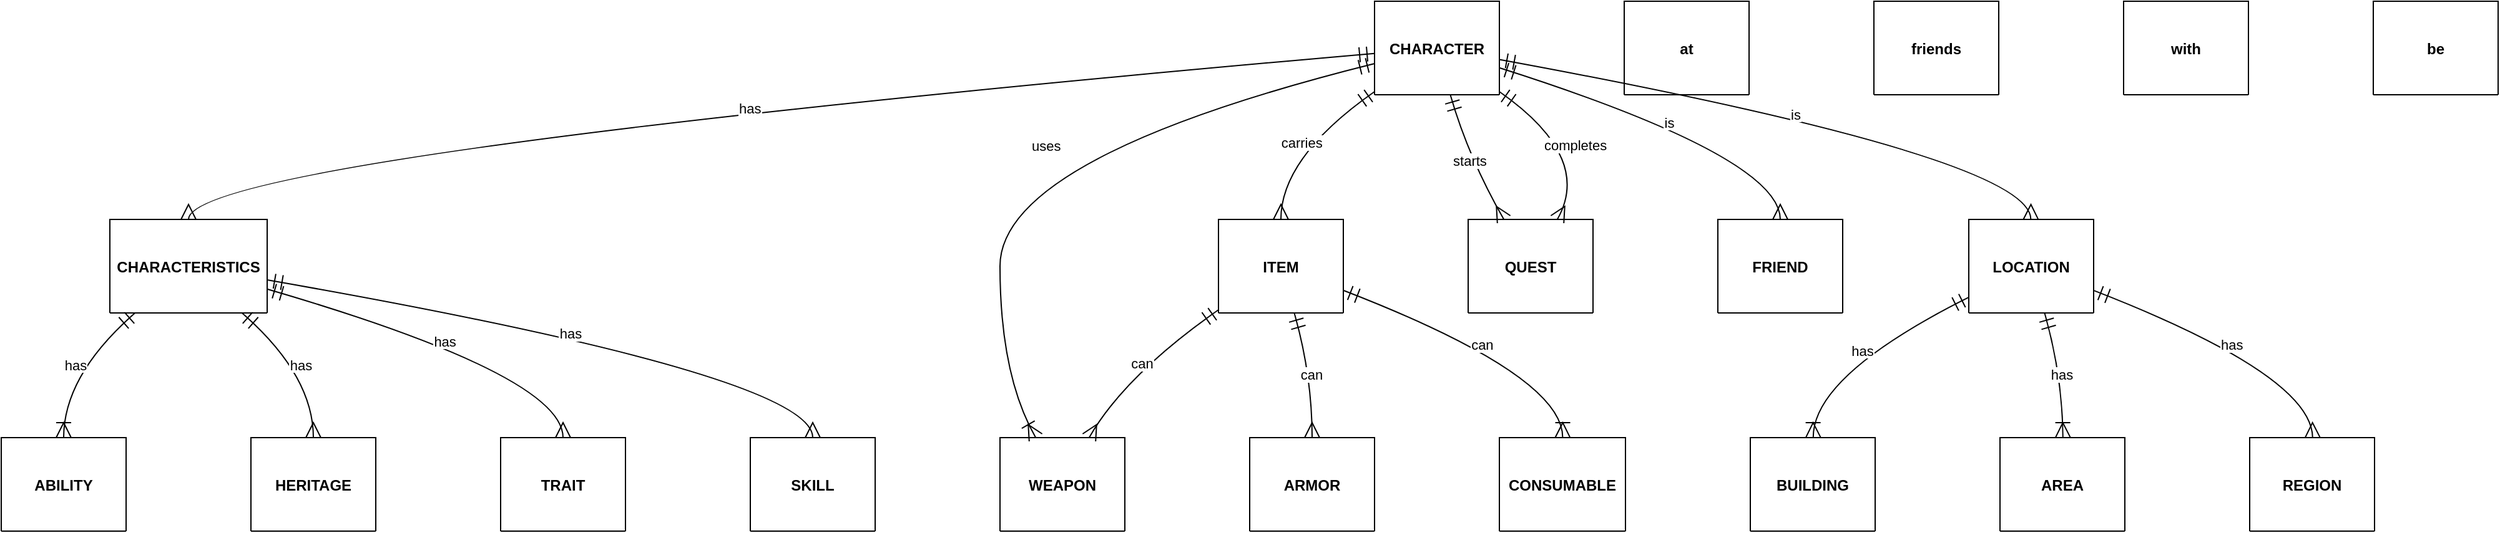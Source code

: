<mxfile version="21.6.6" type="github">
  <diagram name="Page-1" id="jeD8sHWL22kioyvhQh1U">
    <mxGraphModel>
      <root>
        <mxCell id="0" />
        <mxCell id="1" parent="0" />
        <mxCell id="2" value="CHARACTER" style="shape=table;startSize=75;container=1;collapsible=0;childLayout=tableLayout;fixedRows=1;rowLines=1;fontStyle=1;align=center;resizeLast=1;" vertex="1" parent="1">
          <mxGeometry x="1120" y="20" width="100" height="75" as="geometry" />
        </mxCell>
        <mxCell id="3" value="CHARACTERISTICS" style="shape=table;startSize=75;container=1;collapsible=0;childLayout=tableLayout;fixedRows=1;rowLines=1;fontStyle=1;align=center;resizeLast=1;" vertex="1" parent="1">
          <mxGeometry x="107" y="195" width="126" height="75" as="geometry" />
        </mxCell>
        <mxCell id="4" value="WEAPON" style="shape=table;startSize=75;container=1;collapsible=0;childLayout=tableLayout;fixedRows=1;rowLines=1;fontStyle=1;align=center;resizeLast=1;" vertex="1" parent="1">
          <mxGeometry x="820" y="370" width="100" height="75" as="geometry" />
        </mxCell>
        <mxCell id="5" value="ITEM" style="shape=table;startSize=75;container=1;collapsible=0;childLayout=tableLayout;fixedRows=1;rowLines=1;fontStyle=1;align=center;resizeLast=1;" vertex="1" parent="1">
          <mxGeometry x="995" y="195" width="100" height="75" as="geometry" />
        </mxCell>
        <mxCell id="6" value="LOCATION" style="shape=table;startSize=75;container=1;collapsible=0;childLayout=tableLayout;fixedRows=1;rowLines=1;fontStyle=1;align=center;resizeLast=1;" vertex="1" parent="1">
          <mxGeometry x="1596" y="195" width="100" height="75" as="geometry" />
        </mxCell>
        <mxCell id="7" value="at" style="shape=table;startSize=75;container=1;collapsible=0;childLayout=tableLayout;fixedRows=1;rowLines=1;fontStyle=1;align=center;resizeLast=1;" vertex="1" parent="1">
          <mxGeometry x="1320" y="20" width="100" height="75" as="geometry" />
        </mxCell>
        <mxCell id="8" value="QUEST" style="shape=table;startSize=75;container=1;collapsible=0;childLayout=tableLayout;fixedRows=1;rowLines=1;fontStyle=1;align=center;resizeLast=1;" vertex="1" parent="1">
          <mxGeometry x="1195" y="195" width="100" height="75" as="geometry" />
        </mxCell>
        <mxCell id="9" value="FRIEND" style="shape=table;startSize=75;container=1;collapsible=0;childLayout=tableLayout;fixedRows=1;rowLines=1;fontStyle=1;align=center;resizeLast=1;" vertex="1" parent="1">
          <mxGeometry x="1395" y="195" width="100" height="75" as="geometry" />
        </mxCell>
        <mxCell id="10" value="friends" style="shape=table;startSize=75;container=1;collapsible=0;childLayout=tableLayout;fixedRows=1;rowLines=1;fontStyle=1;align=center;resizeLast=1;" vertex="1" parent="1">
          <mxGeometry x="1520" y="20" width="100" height="75" as="geometry" />
        </mxCell>
        <mxCell id="11" value="with" style="shape=table;startSize=75;container=1;collapsible=0;childLayout=tableLayout;fixedRows=1;rowLines=1;fontStyle=1;align=center;resizeLast=1;" vertex="1" parent="1">
          <mxGeometry x="1720" y="20" width="100" height="75" as="geometry" />
        </mxCell>
        <mxCell id="12" value="ABILITY" style="shape=table;startSize=75;container=1;collapsible=0;childLayout=tableLayout;fixedRows=1;rowLines=1;fontStyle=1;align=center;resizeLast=1;" vertex="1" parent="1">
          <mxGeometry x="20" y="370" width="100" height="75" as="geometry" />
        </mxCell>
        <mxCell id="13" value="HERITAGE" style="shape=table;startSize=75;container=1;collapsible=0;childLayout=tableLayout;fixedRows=1;rowLines=1;fontStyle=1;align=center;resizeLast=1;" vertex="1" parent="1">
          <mxGeometry x="220" y="370" width="100" height="75" as="geometry" />
        </mxCell>
        <mxCell id="14" value="TRAIT" style="shape=table;startSize=75;container=1;collapsible=0;childLayout=tableLayout;fixedRows=1;rowLines=1;fontStyle=1;align=center;resizeLast=1;" vertex="1" parent="1">
          <mxGeometry x="420" y="370" width="100" height="75" as="geometry" />
        </mxCell>
        <mxCell id="15" value="SKILL" style="shape=table;startSize=75;container=1;collapsible=0;childLayout=tableLayout;fixedRows=1;rowLines=1;fontStyle=1;align=center;resizeLast=1;" vertex="1" parent="1">
          <mxGeometry x="620" y="370" width="100" height="75" as="geometry" />
        </mxCell>
        <mxCell id="16" value="be" style="shape=table;startSize=75;container=1;collapsible=0;childLayout=tableLayout;fixedRows=1;rowLines=1;fontStyle=1;align=center;resizeLast=1;" vertex="1" parent="1">
          <mxGeometry x="1920" y="20" width="100" height="75" as="geometry" />
        </mxCell>
        <mxCell id="17" value="ARMOR" style="shape=table;startSize=75;container=1;collapsible=0;childLayout=tableLayout;fixedRows=1;rowLines=1;fontStyle=1;align=center;resizeLast=1;" vertex="1" parent="1">
          <mxGeometry x="1020" y="370" width="100" height="75" as="geometry" />
        </mxCell>
        <mxCell id="18" value="CONSUMABLE" style="shape=table;startSize=75;container=1;collapsible=0;childLayout=tableLayout;fixedRows=1;rowLines=1;fontStyle=1;align=center;resizeLast=1;" vertex="1" parent="1">
          <mxGeometry x="1220" y="370" width="101" height="75" as="geometry" />
        </mxCell>
        <mxCell id="19" value="BUILDING" style="shape=table;startSize=75;container=1;collapsible=0;childLayout=tableLayout;fixedRows=1;rowLines=1;fontStyle=1;align=center;resizeLast=1;" vertex="1" parent="1">
          <mxGeometry x="1421" y="370" width="100" height="75" as="geometry" />
        </mxCell>
        <mxCell id="20" value="AREA" style="shape=table;startSize=75;container=1;collapsible=0;childLayout=tableLayout;fixedRows=1;rowLines=1;fontStyle=1;align=center;resizeLast=1;" vertex="1" parent="1">
          <mxGeometry x="1621" y="370" width="100" height="75" as="geometry" />
        </mxCell>
        <mxCell id="21" value="REGION" style="shape=table;startSize=75;container=1;collapsible=0;childLayout=tableLayout;fixedRows=1;rowLines=1;fontStyle=1;align=center;resizeLast=1;" vertex="1" parent="1">
          <mxGeometry x="1821" y="370" width="100" height="75" as="geometry" />
        </mxCell>
        <mxCell id="22" value="has" style="curved=1;startArrow=ERmandOne;startSize=10;;endArrow=ERmany;endSize=10;;exitX=0;exitY=0.558;entryX=0.5;entryY=0;" edge="1" parent="1" source="2" target="3">
          <mxGeometry relative="1" as="geometry">
            <Array as="points">
              <mxPoint x="170" y="145" />
            </Array>
          </mxGeometry>
        </mxCell>
        <mxCell id="23" value="uses" style="curved=1;startArrow=ERmandOne;startSize=10;;endArrow=ERoneToMany;endSize=10;;exitX=0;exitY=0.667;entryX=0.286;entryY=0;" edge="1" parent="1" source="2" target="4">
          <mxGeometry relative="1" as="geometry">
            <Array as="points">
              <mxPoint x="820" y="145" />
              <mxPoint x="820" y="320" />
            </Array>
          </mxGeometry>
        </mxCell>
        <mxCell id="24" value="carries" style="curved=1;startArrow=ERmandOne;startSize=10;;endArrow=ERmany;endSize=10;;exitX=0;exitY=0.967;entryX=0.5;entryY=0;" edge="1" parent="1" source="2" target="5">
          <mxGeometry relative="1" as="geometry">
            <Array as="points">
              <mxPoint x="1045" y="145" />
            </Array>
          </mxGeometry>
        </mxCell>
        <mxCell id="25" value="is" style="curved=1;startArrow=ERmandOne;startSize=10;;endArrow=ERmany;endSize=10;;exitX=1;exitY=0.623;entryX=0.497;entryY=0;" edge="1" parent="1" source="2" target="6">
          <mxGeometry relative="1" as="geometry">
            <Array as="points">
              <mxPoint x="1646" y="145" />
            </Array>
          </mxGeometry>
        </mxCell>
        <mxCell id="26" value="starts" style="curved=1;startArrow=ERmandOne;startSize=10;;endArrow=ERmany;endSize=10;;exitX=0.607;exitY=1;entryX=0.286;entryY=0;" edge="1" parent="1" source="2" target="8">
          <mxGeometry relative="1" as="geometry">
            <Array as="points">
              <mxPoint x="1195" y="145" />
            </Array>
          </mxGeometry>
        </mxCell>
        <mxCell id="27" value="completes" style="curved=1;startArrow=ERmandOne;startSize=10;;endArrow=ERmany;endSize=10;;exitX=1;exitY=0.967;entryX=0.714;entryY=0;" edge="1" parent="1" source="2" target="8">
          <mxGeometry relative="1" as="geometry">
            <Array as="points">
              <mxPoint x="1295" y="145" />
            </Array>
          </mxGeometry>
        </mxCell>
        <mxCell id="28" value="is" style="curved=1;startArrow=ERmandOne;startSize=10;;endArrow=ERmany;endSize=10;;exitX=1;exitY=0.712;entryX=0.5;entryY=0;" edge="1" parent="1" source="2" target="9">
          <mxGeometry relative="1" as="geometry">
            <Array as="points">
              <mxPoint x="1445" y="145" />
            </Array>
          </mxGeometry>
        </mxCell>
        <mxCell id="29" value="has" style="curved=1;startArrow=ERmandOne;startSize=10;;endArrow=ERoneToMany;endSize=10;;exitX=0.16;exitY=1;entryX=0.5;entryY=0;" edge="1" parent="1" source="3" target="12">
          <mxGeometry relative="1" as="geometry">
            <Array as="points">
              <mxPoint x="70" y="320" />
            </Array>
          </mxGeometry>
        </mxCell>
        <mxCell id="30" value="has" style="curved=1;startArrow=ERmandOne;startSize=10;;endArrow=ERmany;endSize=10;;exitX=0.84;exitY=1;entryX=0.5;entryY=0;" edge="1" parent="1" source="3" target="13">
          <mxGeometry relative="1" as="geometry">
            <Array as="points">
              <mxPoint x="270" y="320" />
            </Array>
          </mxGeometry>
        </mxCell>
        <mxCell id="31" value="has" style="curved=1;startArrow=ERmandOne;startSize=10;;endArrow=ERmany;endSize=10;;exitX=1.0;exitY=0.745;entryX=0.5;entryY=0;" edge="1" parent="1" source="3" target="14">
          <mxGeometry relative="1" as="geometry">
            <Array as="points">
              <mxPoint x="470" y="320" />
            </Array>
          </mxGeometry>
        </mxCell>
        <mxCell id="32" value="has" style="curved=1;startArrow=ERmandOne;startSize=10;;endArrow=ERmany;endSize=10;;exitX=1.0;exitY=0.647;entryX=0.5;entryY=0;" edge="1" parent="1" source="3" target="15">
          <mxGeometry relative="1" as="geometry">
            <Array as="points">
              <mxPoint x="670" y="320" />
            </Array>
          </mxGeometry>
        </mxCell>
        <mxCell id="33" value="can" style="curved=1;startArrow=ERmandOne;startSize=10;;endArrow=ERmany;endSize=10;;exitX=0;exitY=0.967;entryX=0.714;entryY=0;" edge="1" parent="1" source="5" target="4">
          <mxGeometry relative="1" as="geometry">
            <Array as="points">
              <mxPoint x="920" y="320" />
            </Array>
          </mxGeometry>
        </mxCell>
        <mxCell id="34" value="can" style="curved=1;startArrow=ERmandOne;startSize=10;;endArrow=ERmany;endSize=10;;exitX=0.607;exitY=1;entryX=0.5;entryY=0;" edge="1" parent="1" source="5" target="17">
          <mxGeometry relative="1" as="geometry">
            <Array as="points">
              <mxPoint x="1070" y="320" />
            </Array>
          </mxGeometry>
        </mxCell>
        <mxCell id="35" value="can" style="curved=1;startArrow=ERmandOne;startSize=10;;endArrow=ERoneToMany;endSize=10;;exitX=1;exitY=0.758;entryX=0.502;entryY=0;" edge="1" parent="1" source="5" target="18">
          <mxGeometry relative="1" as="geometry">
            <Array as="points">
              <mxPoint x="1271" y="320" />
            </Array>
          </mxGeometry>
        </mxCell>
        <mxCell id="36" value="has" style="curved=1;startArrow=ERmandOne;startSize=10;;endArrow=ERoneToMany;endSize=10;;exitX=-0.003;exitY=0.835;entryX=0.504;entryY=0;" edge="1" parent="1" source="6" target="19">
          <mxGeometry relative="1" as="geometry">
            <Array as="points">
              <mxPoint x="1471" y="320" />
            </Array>
          </mxGeometry>
        </mxCell>
        <mxCell id="37" value="has" style="curved=1;startArrow=ERmandOne;startSize=10;;endArrow=ERoneToMany;endSize=10;;exitX=0.607;exitY=1;entryX=0.504;entryY=0;" edge="1" parent="1" source="6" target="20">
          <mxGeometry relative="1" as="geometry">
            <Array as="points">
              <mxPoint x="1671" y="320" />
            </Array>
          </mxGeometry>
        </mxCell>
        <mxCell id="38" value="has" style="curved=1;startArrow=ERmandOne;startSize=10;;endArrow=ERmany;endSize=10;;exitX=0.997;exitY=0.758;entryX=0.504;entryY=0;" edge="1" parent="1" source="6" target="21">
          <mxGeometry relative="1" as="geometry">
            <Array as="points">
              <mxPoint x="1871" y="320" />
            </Array>
          </mxGeometry>
        </mxCell>
      </root>
    </mxGraphModel>
  </diagram>
</mxfile>
